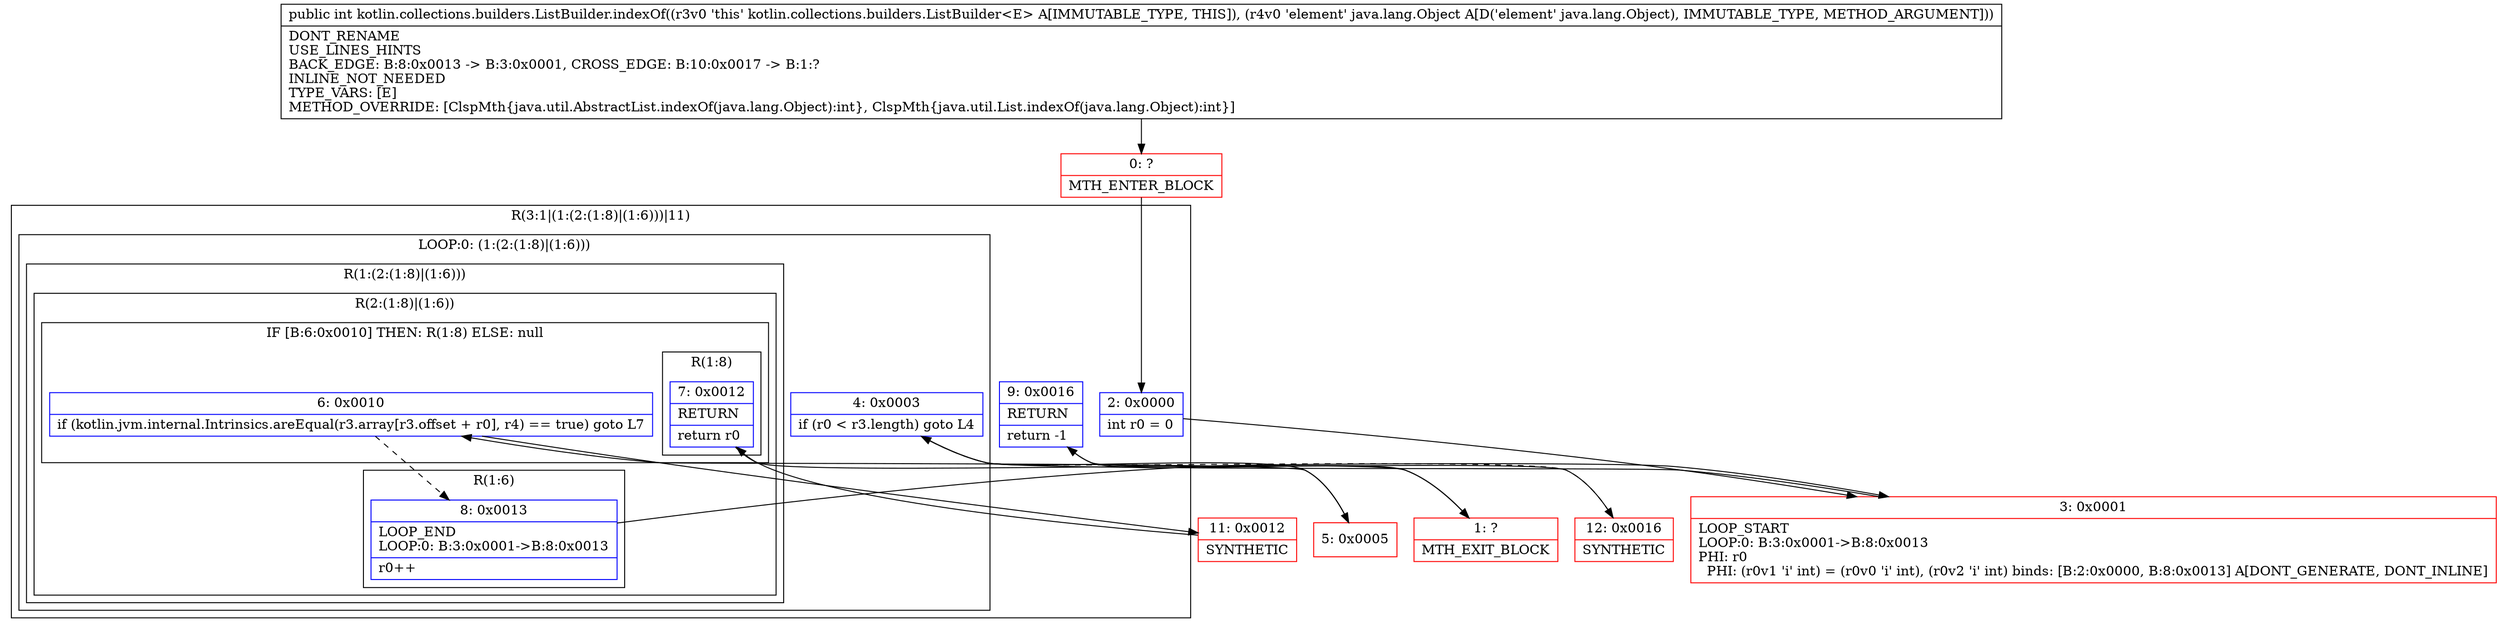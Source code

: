 digraph "CFG forkotlin.collections.builders.ListBuilder.indexOf(Ljava\/lang\/Object;)I" {
subgraph cluster_Region_864476525 {
label = "R(3:1|(1:(2:(1:8)|(1:6)))|11)";
node [shape=record,color=blue];
Node_2 [shape=record,label="{2\:\ 0x0000|int r0 = 0\l}"];
subgraph cluster_LoopRegion_259427811 {
label = "LOOP:0: (1:(2:(1:8)|(1:6)))";
node [shape=record,color=blue];
Node_4 [shape=record,label="{4\:\ 0x0003|if (r0 \< r3.length) goto L4\l}"];
subgraph cluster_Region_1743448795 {
label = "R(1:(2:(1:8)|(1:6)))";
node [shape=record,color=blue];
subgraph cluster_Region_635004737 {
label = "R(2:(1:8)|(1:6))";
node [shape=record,color=blue];
subgraph cluster_IfRegion_1240425446 {
label = "IF [B:6:0x0010] THEN: R(1:8) ELSE: null";
node [shape=record,color=blue];
Node_6 [shape=record,label="{6\:\ 0x0010|if (kotlin.jvm.internal.Intrinsics.areEqual(r3.array[r3.offset + r0], r4) == true) goto L7\l}"];
subgraph cluster_Region_1283961347 {
label = "R(1:8)";
node [shape=record,color=blue];
Node_7 [shape=record,label="{7\:\ 0x0012|RETURN\l|return r0\l}"];
}
}
subgraph cluster_Region_579949743 {
label = "R(1:6)";
node [shape=record,color=blue];
Node_8 [shape=record,label="{8\:\ 0x0013|LOOP_END\lLOOP:0: B:3:0x0001\-\>B:8:0x0013\l|r0++\l}"];
}
}
}
}
Node_9 [shape=record,label="{9\:\ 0x0016|RETURN\l|return \-1\l}"];
}
Node_0 [shape=record,color=red,label="{0\:\ ?|MTH_ENTER_BLOCK\l}"];
Node_3 [shape=record,color=red,label="{3\:\ 0x0001|LOOP_START\lLOOP:0: B:3:0x0001\-\>B:8:0x0013\lPHI: r0 \l  PHI: (r0v1 'i' int) = (r0v0 'i' int), (r0v2 'i' int) binds: [B:2:0x0000, B:8:0x0013] A[DONT_GENERATE, DONT_INLINE]\l}"];
Node_5 [shape=record,color=red,label="{5\:\ 0x0005}"];
Node_11 [shape=record,color=red,label="{11\:\ 0x0012|SYNTHETIC\l}"];
Node_1 [shape=record,color=red,label="{1\:\ ?|MTH_EXIT_BLOCK\l}"];
Node_12 [shape=record,color=red,label="{12\:\ 0x0016|SYNTHETIC\l}"];
MethodNode[shape=record,label="{public int kotlin.collections.builders.ListBuilder.indexOf((r3v0 'this' kotlin.collections.builders.ListBuilder\<E\> A[IMMUTABLE_TYPE, THIS]), (r4v0 'element' java.lang.Object A[D('element' java.lang.Object), IMMUTABLE_TYPE, METHOD_ARGUMENT]))  | DONT_RENAME\lUSE_LINES_HINTS\lBACK_EDGE: B:8:0x0013 \-\> B:3:0x0001, CROSS_EDGE: B:10:0x0017 \-\> B:1:?\lINLINE_NOT_NEEDED\lTYPE_VARS: [E]\lMETHOD_OVERRIDE: [ClspMth\{java.util.AbstractList.indexOf(java.lang.Object):int\}, ClspMth\{java.util.List.indexOf(java.lang.Object):int\}]\l}"];
MethodNode -> Node_0;Node_2 -> Node_3;
Node_4 -> Node_5;
Node_4 -> Node_12[style=dashed];
Node_6 -> Node_8[style=dashed];
Node_6 -> Node_11;
Node_7 -> Node_1;
Node_8 -> Node_3;
Node_9 -> Node_1;
Node_0 -> Node_2;
Node_3 -> Node_4;
Node_5 -> Node_6;
Node_11 -> Node_7;
Node_12 -> Node_9;
}

